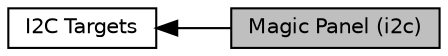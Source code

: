 digraph "Magic Panel (i2c)"
{
  edge [fontname="Helvetica",fontsize="10",labelfontname="Helvetica",labelfontsize="10"];
  node [fontname="Helvetica",fontsize="10",shape=box];
  rankdir=LR;
  Node2 [label="I2C Targets",height=0.2,width=0.4,color="black", fillcolor="white", style="filled",URL="$group__I2CTargets.html",tooltip="I2C Targets."];
  Node1 [label="Magic Panel (i2c)",height=0.2,width=0.4,color="black", fillcolor="grey75", style="filled", fontcolor="black",tooltip="Control ia-parts Magic Panel via i2c."];
  Node2->Node1 [shape=plaintext, dir="back", style="solid"];
}
